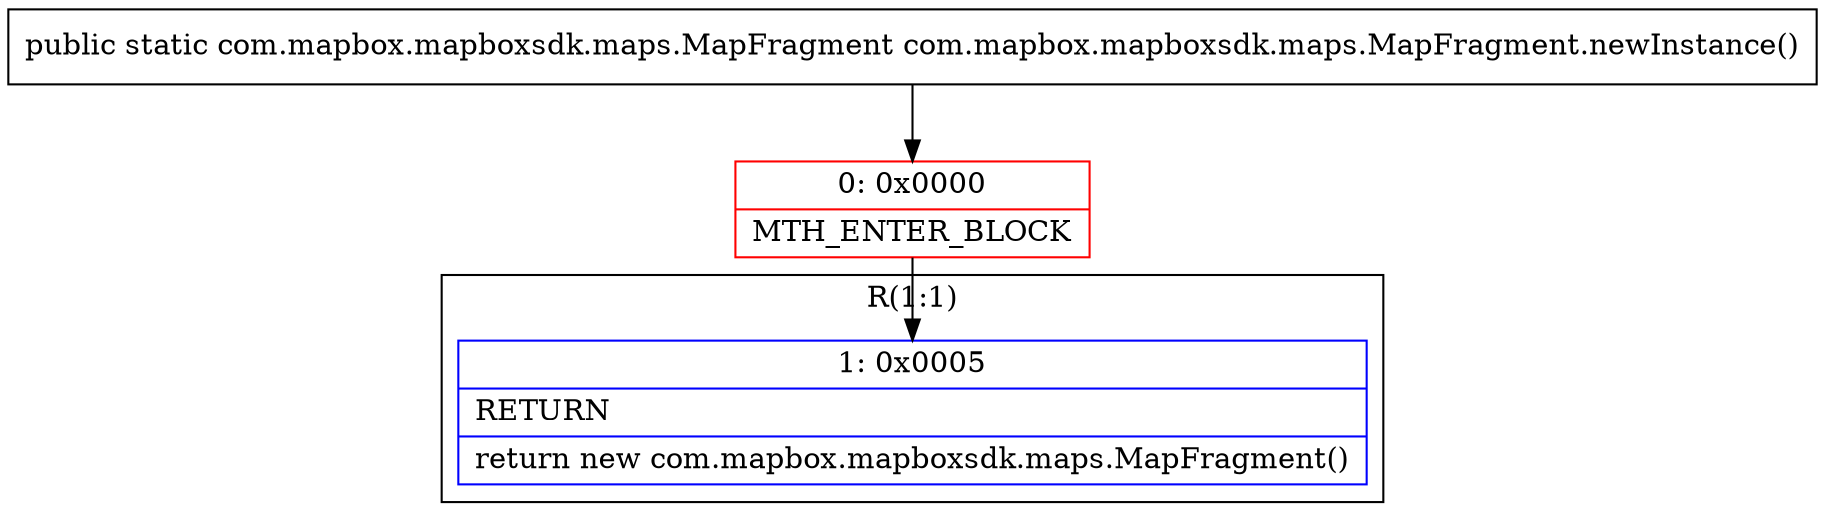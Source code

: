 digraph "CFG forcom.mapbox.mapboxsdk.maps.MapFragment.newInstance()Lcom\/mapbox\/mapboxsdk\/maps\/MapFragment;" {
subgraph cluster_Region_1436266054 {
label = "R(1:1)";
node [shape=record,color=blue];
Node_1 [shape=record,label="{1\:\ 0x0005|RETURN\l|return new com.mapbox.mapboxsdk.maps.MapFragment()\l}"];
}
Node_0 [shape=record,color=red,label="{0\:\ 0x0000|MTH_ENTER_BLOCK\l}"];
MethodNode[shape=record,label="{public static com.mapbox.mapboxsdk.maps.MapFragment com.mapbox.mapboxsdk.maps.MapFragment.newInstance() }"];
MethodNode -> Node_0;
Node_0 -> Node_1;
}

